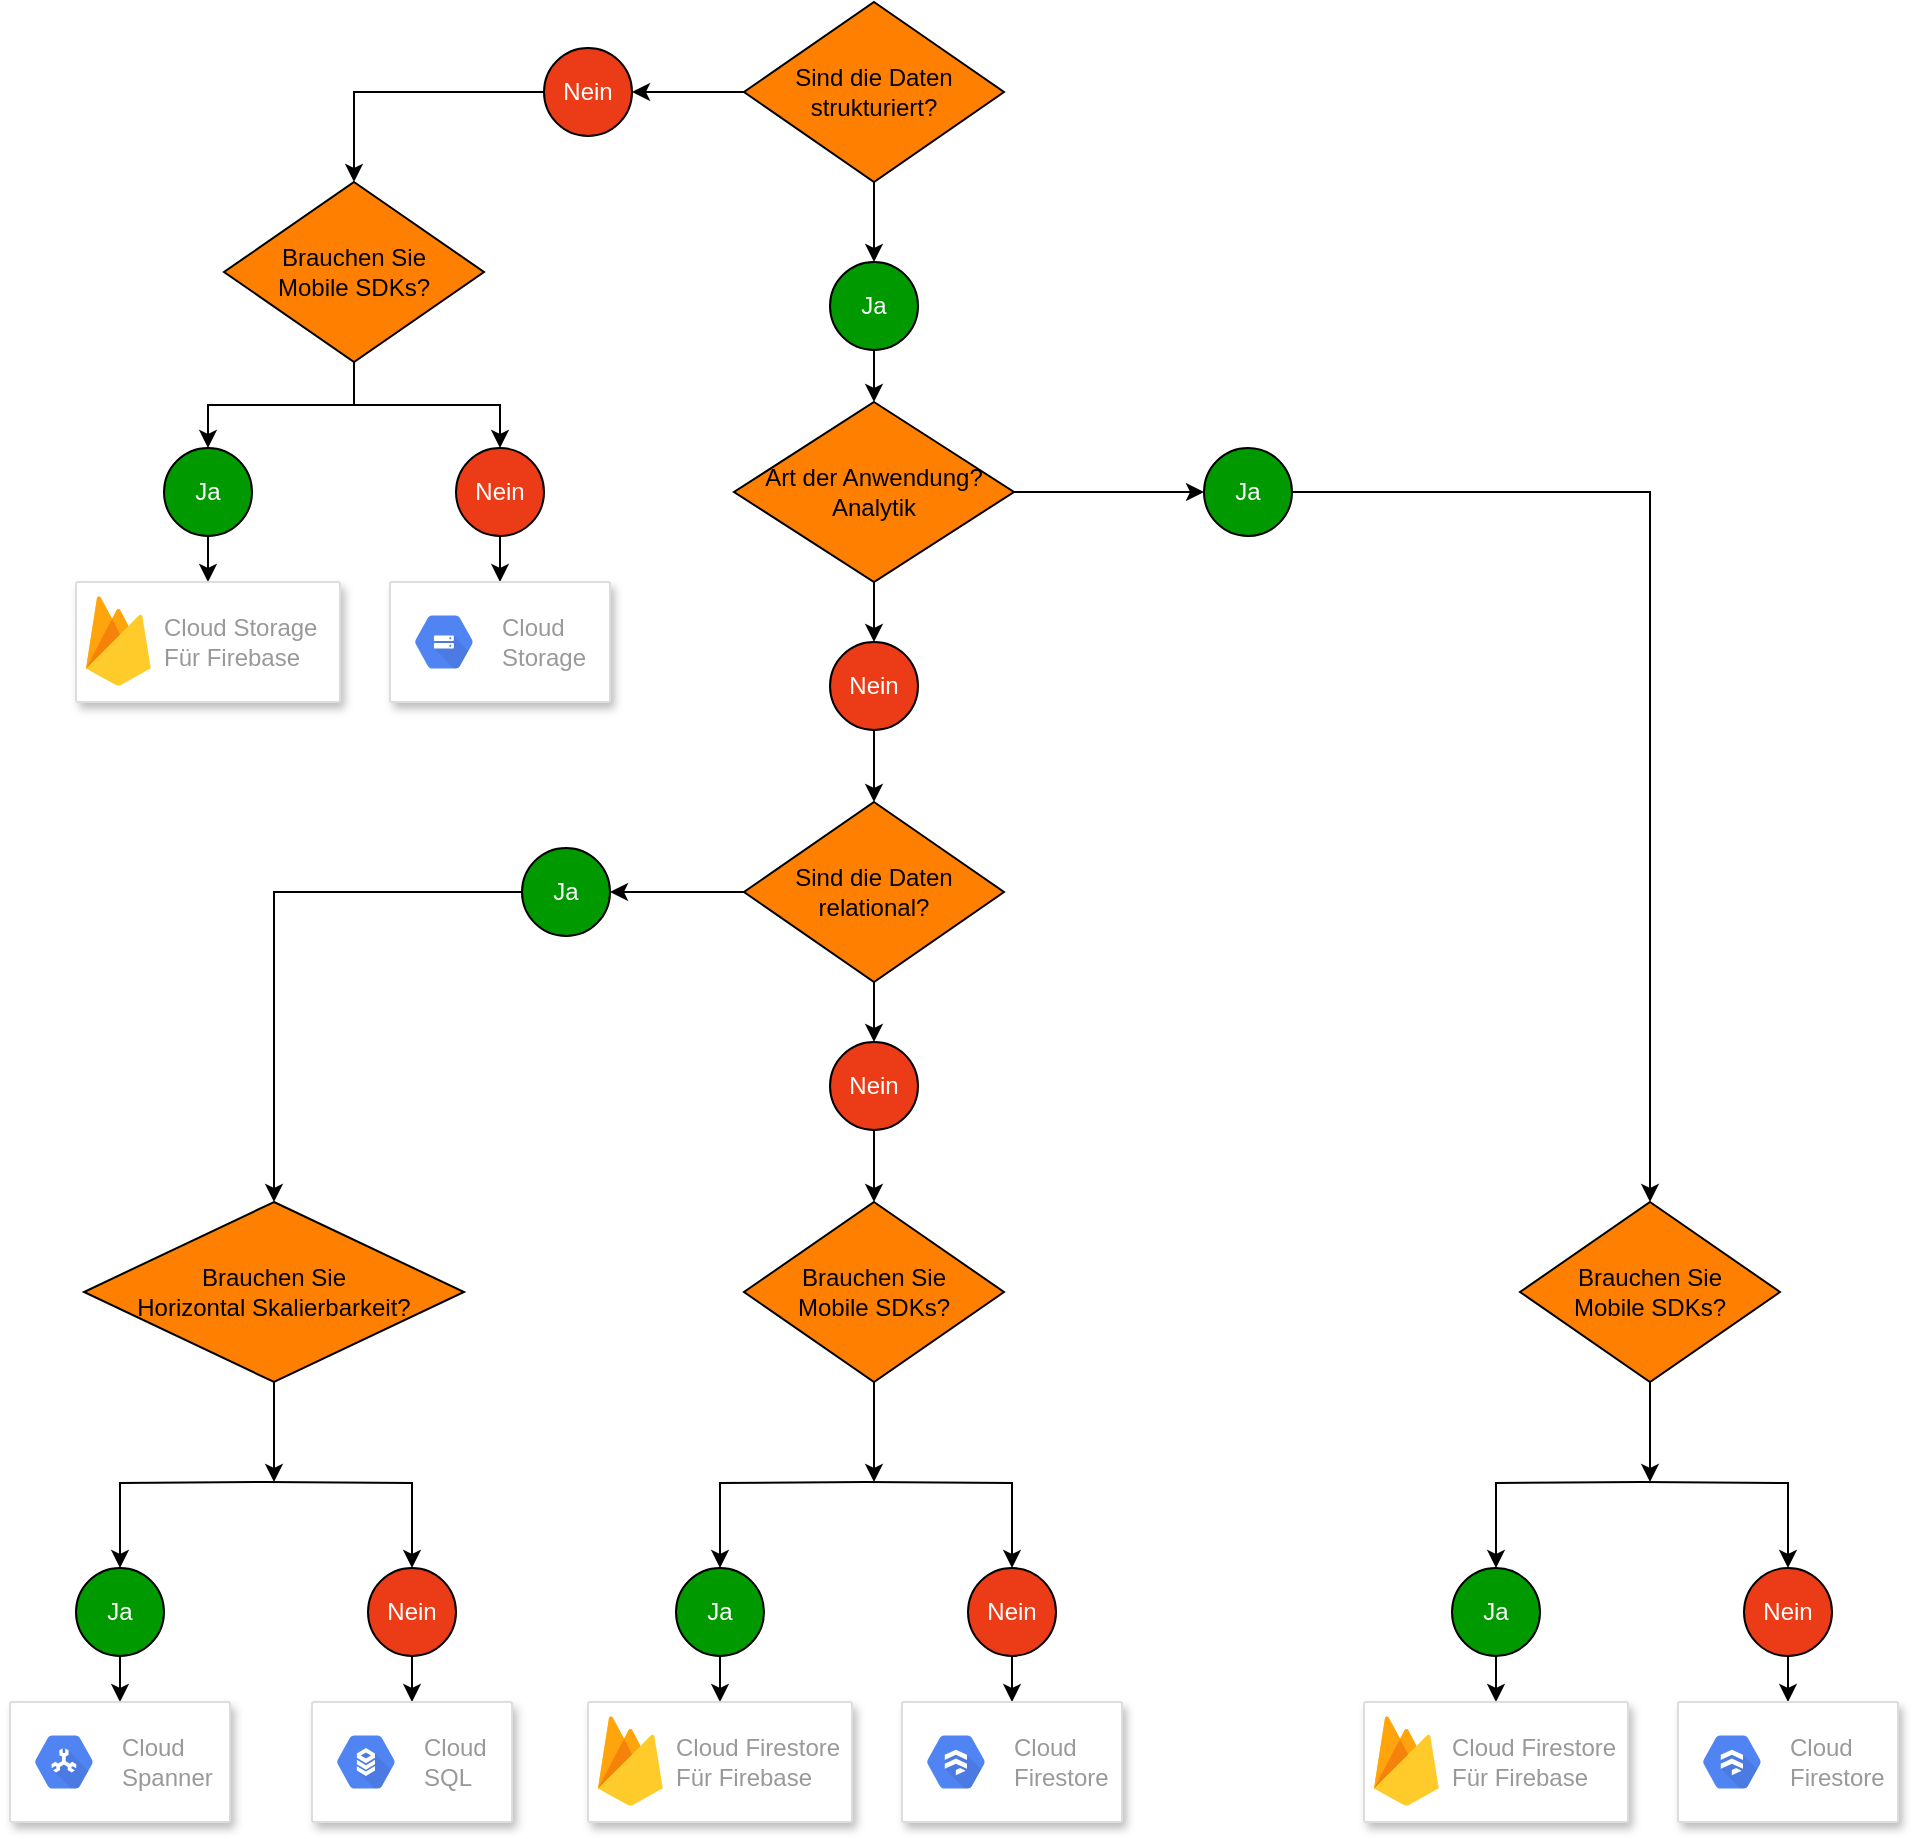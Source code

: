 <mxfile version="13.8.5" type="github">
  <diagram id="0jzu83yzt9LRqhIuGKfN" name="Page-1">
    <mxGraphModel dx="2249" dy="762" grid="1" gridSize="10" guides="1" tooltips="1" connect="1" arrows="1" fold="1" page="1" pageScale="1" pageWidth="827" pageHeight="1169" math="0" shadow="0">
      <root>
        <mxCell id="0" />
        <mxCell id="1" parent="0" />
        <mxCell id="A8WNq-k4kn0p34Sj4owe-3" style="edgeStyle=orthogonalEdgeStyle;rounded=0;orthogonalLoop=1;jettySize=auto;html=1;exitX=0.5;exitY=1;exitDx=0;exitDy=0;entryX=0.5;entryY=0;entryDx=0;entryDy=0;" edge="1" parent="1" source="A8WNq-k4kn0p34Sj4owe-1" target="A8WNq-k4kn0p34Sj4owe-2">
          <mxGeometry relative="1" as="geometry" />
        </mxCell>
        <mxCell id="A8WNq-k4kn0p34Sj4owe-8" style="edgeStyle=orthogonalEdgeStyle;rounded=0;orthogonalLoop=1;jettySize=auto;html=1;entryX=1;entryY=0.5;entryDx=0;entryDy=0;" edge="1" parent="1" source="A8WNq-k4kn0p34Sj4owe-1" target="A8WNq-k4kn0p34Sj4owe-7">
          <mxGeometry relative="1" as="geometry" />
        </mxCell>
        <mxCell id="A8WNq-k4kn0p34Sj4owe-1" value="Sind die Daten &lt;br&gt;strukturiert?" style="rhombus;whiteSpace=wrap;html=1;fillColor=#FF8000;" vertex="1" parent="1">
          <mxGeometry x="310" y="10" width="130" height="90" as="geometry" />
        </mxCell>
        <mxCell id="A8WNq-k4kn0p34Sj4owe-6" value="" style="edgeStyle=orthogonalEdgeStyle;rounded=0;orthogonalLoop=1;jettySize=auto;html=1;" edge="1" parent="1" source="A8WNq-k4kn0p34Sj4owe-2" target="A8WNq-k4kn0p34Sj4owe-4">
          <mxGeometry relative="1" as="geometry" />
        </mxCell>
        <mxCell id="A8WNq-k4kn0p34Sj4owe-2" value="&lt;font color=&quot;#ffffff&quot;&gt;Ja&lt;/font&gt;" style="ellipse;whiteSpace=wrap;html=1;aspect=fixed;fillColor=#009900;" vertex="1" parent="1">
          <mxGeometry x="353" y="140" width="44" height="44" as="geometry" />
        </mxCell>
        <mxCell id="A8WNq-k4kn0p34Sj4owe-25" style="edgeStyle=orthogonalEdgeStyle;rounded=0;orthogonalLoop=1;jettySize=auto;html=1;" edge="1" parent="1" source="A8WNq-k4kn0p34Sj4owe-4" target="A8WNq-k4kn0p34Sj4owe-23">
          <mxGeometry relative="1" as="geometry" />
        </mxCell>
        <mxCell id="A8WNq-k4kn0p34Sj4owe-75" style="edgeStyle=orthogonalEdgeStyle;rounded=0;orthogonalLoop=1;jettySize=auto;html=1;entryX=0;entryY=0.5;entryDx=0;entryDy=0;" edge="1" parent="1" source="A8WNq-k4kn0p34Sj4owe-4" target="A8WNq-k4kn0p34Sj4owe-74">
          <mxGeometry relative="1" as="geometry" />
        </mxCell>
        <mxCell id="A8WNq-k4kn0p34Sj4owe-4" value="Art der Anwendung?&lt;br&gt;Analytik" style="rhombus;whiteSpace=wrap;html=1;fillColor=#FF8000;" vertex="1" parent="1">
          <mxGeometry x="305" y="210" width="140" height="90" as="geometry" />
        </mxCell>
        <mxCell id="A8WNq-k4kn0p34Sj4owe-10" style="edgeStyle=orthogonalEdgeStyle;rounded=0;orthogonalLoop=1;jettySize=auto;html=1;entryX=0.5;entryY=0;entryDx=0;entryDy=0;" edge="1" parent="1" source="A8WNq-k4kn0p34Sj4owe-7" target="A8WNq-k4kn0p34Sj4owe-9">
          <mxGeometry relative="1" as="geometry" />
        </mxCell>
        <mxCell id="A8WNq-k4kn0p34Sj4owe-7" value="&lt;font color=&quot;#ffffff&quot;&gt;Nein&lt;/font&gt;" style="ellipse;whiteSpace=wrap;html=1;aspect=fixed;fillColor=#EB3B17;" vertex="1" parent="1">
          <mxGeometry x="210" y="33" width="44" height="44" as="geometry" />
        </mxCell>
        <mxCell id="A8WNq-k4kn0p34Sj4owe-13" style="edgeStyle=orthogonalEdgeStyle;rounded=0;orthogonalLoop=1;jettySize=auto;html=1;" edge="1" parent="1" source="A8WNq-k4kn0p34Sj4owe-9" target="A8WNq-k4kn0p34Sj4owe-12">
          <mxGeometry relative="1" as="geometry" />
        </mxCell>
        <mxCell id="A8WNq-k4kn0p34Sj4owe-14" style="edgeStyle=orthogonalEdgeStyle;rounded=0;orthogonalLoop=1;jettySize=auto;html=1;" edge="1" parent="1" source="A8WNq-k4kn0p34Sj4owe-9" target="A8WNq-k4kn0p34Sj4owe-11">
          <mxGeometry relative="1" as="geometry" />
        </mxCell>
        <mxCell id="A8WNq-k4kn0p34Sj4owe-9" value="Brauchen Sie &lt;br&gt;Mobile SDKs?" style="rhombus;whiteSpace=wrap;html=1;fillColor=#FF8000;" vertex="1" parent="1">
          <mxGeometry x="50" y="100" width="130" height="90" as="geometry" />
        </mxCell>
        <mxCell id="A8WNq-k4kn0p34Sj4owe-17" style="edgeStyle=orthogonalEdgeStyle;rounded=0;orthogonalLoop=1;jettySize=auto;html=1;entryX=0.5;entryY=0;entryDx=0;entryDy=0;" edge="1" parent="1" source="A8WNq-k4kn0p34Sj4owe-11">
          <mxGeometry relative="1" as="geometry">
            <mxPoint x="42" y="300" as="targetPoint" />
          </mxGeometry>
        </mxCell>
        <mxCell id="A8WNq-k4kn0p34Sj4owe-11" value="&lt;font color=&quot;#ffffff&quot;&gt;Ja&lt;/font&gt;" style="ellipse;whiteSpace=wrap;html=1;aspect=fixed;fillColor=#009900;" vertex="1" parent="1">
          <mxGeometry x="20" y="233" width="44" height="44" as="geometry" />
        </mxCell>
        <mxCell id="A8WNq-k4kn0p34Sj4owe-22" style="edgeStyle=orthogonalEdgeStyle;rounded=0;orthogonalLoop=1;jettySize=auto;html=1;exitX=0.5;exitY=1;exitDx=0;exitDy=0;" edge="1" parent="1" source="A8WNq-k4kn0p34Sj4owe-12" target="A8WNq-k4kn0p34Sj4owe-18">
          <mxGeometry relative="1" as="geometry" />
        </mxCell>
        <mxCell id="A8WNq-k4kn0p34Sj4owe-12" value="&lt;font color=&quot;#ffffff&quot;&gt;Nein&lt;/font&gt;" style="ellipse;whiteSpace=wrap;html=1;aspect=fixed;fillColor=#EB3B17;" vertex="1" parent="1">
          <mxGeometry x="166" y="233" width="44" height="44" as="geometry" />
        </mxCell>
        <mxCell id="A8WNq-k4kn0p34Sj4owe-18" value="" style="strokeColor=#dddddd;shadow=1;strokeWidth=1;rounded=1;absoluteArcSize=1;arcSize=2;fillColor=#FFFFFF;" vertex="1" parent="1">
          <mxGeometry x="133" y="300" width="110" height="60" as="geometry" />
        </mxCell>
        <mxCell id="A8WNq-k4kn0p34Sj4owe-19" value="Cloud&#xa;Storage" style="dashed=0;connectable=0;html=1;fillColor=#5184F3;strokeColor=none;shape=mxgraph.gcp2.hexIcon;prIcon=cloud_storage;part=1;labelPosition=right;verticalLabelPosition=middle;align=left;verticalAlign=middle;spacingLeft=5;fontColor=#999999;fontSize=12;" vertex="1" parent="A8WNq-k4kn0p34Sj4owe-18">
          <mxGeometry y="0.5" width="44" height="39" relative="1" as="geometry">
            <mxPoint x="5" y="-19.5" as="offset" />
          </mxGeometry>
        </mxCell>
        <mxCell id="A8WNq-k4kn0p34Sj4owe-20" value="" style="strokeColor=#dddddd;shadow=1;strokeWidth=1;rounded=1;absoluteArcSize=1;arcSize=2;fillColor=#FFFFFF;" vertex="1" parent="1">
          <mxGeometry x="-24" y="300" width="132" height="60" as="geometry" />
        </mxCell>
        <mxCell id="A8WNq-k4kn0p34Sj4owe-21" value="Cloud Storage&amp;nbsp;&lt;br&gt;Für Firebase" style="dashed=0;connectable=0;html=1;fillColor=#5184F3;strokeColor=none;shape=mxgraph.gcp2.firebase;part=1;labelPosition=right;verticalLabelPosition=middle;align=left;verticalAlign=middle;spacingLeft=5;fontColor=#999999;fontSize=12;" vertex="1" parent="A8WNq-k4kn0p34Sj4owe-20">
          <mxGeometry width="32.4" height="45" relative="1" as="geometry">
            <mxPoint x="5" y="7" as="offset" />
          </mxGeometry>
        </mxCell>
        <mxCell id="A8WNq-k4kn0p34Sj4owe-26" style="edgeStyle=orthogonalEdgeStyle;rounded=0;orthogonalLoop=1;jettySize=auto;html=1;entryX=0.5;entryY=0;entryDx=0;entryDy=0;" edge="1" parent="1" source="A8WNq-k4kn0p34Sj4owe-23" target="A8WNq-k4kn0p34Sj4owe-24">
          <mxGeometry relative="1" as="geometry" />
        </mxCell>
        <mxCell id="A8WNq-k4kn0p34Sj4owe-23" value="&lt;font color=&quot;#ffffff&quot;&gt;Nein&lt;/font&gt;" style="ellipse;whiteSpace=wrap;html=1;aspect=fixed;fillColor=#EB3B17;" vertex="1" parent="1">
          <mxGeometry x="353" y="330" width="44" height="44" as="geometry" />
        </mxCell>
        <mxCell id="A8WNq-k4kn0p34Sj4owe-32" style="edgeStyle=orthogonalEdgeStyle;rounded=0;orthogonalLoop=1;jettySize=auto;html=1;" edge="1" parent="1" source="A8WNq-k4kn0p34Sj4owe-24" target="A8WNq-k4kn0p34Sj4owe-27">
          <mxGeometry relative="1" as="geometry" />
        </mxCell>
        <mxCell id="A8WNq-k4kn0p34Sj4owe-34" style="edgeStyle=orthogonalEdgeStyle;rounded=0;orthogonalLoop=1;jettySize=auto;html=1;entryX=1;entryY=0.5;entryDx=0;entryDy=0;" edge="1" parent="1" source="A8WNq-k4kn0p34Sj4owe-24" target="A8WNq-k4kn0p34Sj4owe-31">
          <mxGeometry relative="1" as="geometry" />
        </mxCell>
        <mxCell id="A8WNq-k4kn0p34Sj4owe-24" value="Sind die Daten &lt;br&gt;relational?" style="rhombus;whiteSpace=wrap;html=1;fillColor=#FF8000;" vertex="1" parent="1">
          <mxGeometry x="310" y="410" width="130" height="90" as="geometry" />
        </mxCell>
        <mxCell id="A8WNq-k4kn0p34Sj4owe-33" style="edgeStyle=orthogonalEdgeStyle;rounded=0;orthogonalLoop=1;jettySize=auto;html=1;entryX=0.5;entryY=0;entryDx=0;entryDy=0;" edge="1" parent="1" source="A8WNq-k4kn0p34Sj4owe-27" target="A8WNq-k4kn0p34Sj4owe-29">
          <mxGeometry relative="1" as="geometry" />
        </mxCell>
        <mxCell id="A8WNq-k4kn0p34Sj4owe-27" value="&lt;font color=&quot;#ffffff&quot;&gt;Nein&lt;/font&gt;" style="ellipse;whiteSpace=wrap;html=1;aspect=fixed;fillColor=#EB3B17;" vertex="1" parent="1">
          <mxGeometry x="353" y="530" width="44" height="44" as="geometry" />
        </mxCell>
        <mxCell id="A8WNq-k4kn0p34Sj4owe-54" style="edgeStyle=orthogonalEdgeStyle;rounded=0;orthogonalLoop=1;jettySize=auto;html=1;" edge="1" parent="1" source="A8WNq-k4kn0p34Sj4owe-28">
          <mxGeometry relative="1" as="geometry">
            <mxPoint x="75" y="750" as="targetPoint" />
          </mxGeometry>
        </mxCell>
        <mxCell id="A8WNq-k4kn0p34Sj4owe-28" value="Brauchen Sie &lt;br&gt;Horizontal Skalierbarkeit?" style="rhombus;whiteSpace=wrap;html=1;fillColor=#FF8000;" vertex="1" parent="1">
          <mxGeometry x="-20" y="610" width="190" height="90" as="geometry" />
        </mxCell>
        <mxCell id="A8WNq-k4kn0p34Sj4owe-29" value="Brauchen Sie &lt;br&gt;Mobile SDKs?" style="rhombus;whiteSpace=wrap;html=1;fillColor=#FF8000;" vertex="1" parent="1">
          <mxGeometry x="310" y="610" width="130" height="90" as="geometry" />
        </mxCell>
        <mxCell id="A8WNq-k4kn0p34Sj4owe-35" style="edgeStyle=orthogonalEdgeStyle;rounded=0;orthogonalLoop=1;jettySize=auto;html=1;entryX=0.5;entryY=0;entryDx=0;entryDy=0;" edge="1" parent="1" source="A8WNq-k4kn0p34Sj4owe-31" target="A8WNq-k4kn0p34Sj4owe-28">
          <mxGeometry relative="1" as="geometry" />
        </mxCell>
        <mxCell id="A8WNq-k4kn0p34Sj4owe-31" value="&lt;font color=&quot;#ffffff&quot;&gt;Ja&lt;/font&gt;" style="ellipse;whiteSpace=wrap;html=1;aspect=fixed;fillColor=#009900;" vertex="1" parent="1">
          <mxGeometry x="199" y="433" width="44" height="44" as="geometry" />
        </mxCell>
        <mxCell id="A8WNq-k4kn0p34Sj4owe-44" style="edgeStyle=orthogonalEdgeStyle;rounded=0;orthogonalLoop=1;jettySize=auto;html=1;" edge="1" parent="1" target="A8WNq-k4kn0p34Sj4owe-49">
          <mxGeometry relative="1" as="geometry">
            <mxPoint x="71" y="750" as="sourcePoint" />
          </mxGeometry>
        </mxCell>
        <mxCell id="A8WNq-k4kn0p34Sj4owe-45" style="edgeStyle=orthogonalEdgeStyle;rounded=0;orthogonalLoop=1;jettySize=auto;html=1;" edge="1" parent="1" target="A8WNq-k4kn0p34Sj4owe-47">
          <mxGeometry relative="1" as="geometry">
            <mxPoint x="71" y="750" as="sourcePoint" />
          </mxGeometry>
        </mxCell>
        <mxCell id="A8WNq-k4kn0p34Sj4owe-46" style="edgeStyle=orthogonalEdgeStyle;rounded=0;orthogonalLoop=1;jettySize=auto;html=1;entryX=0.5;entryY=0;entryDx=0;entryDy=0;" edge="1" parent="1" source="A8WNq-k4kn0p34Sj4owe-47">
          <mxGeometry relative="1" as="geometry">
            <mxPoint x="-2" y="860" as="targetPoint" />
          </mxGeometry>
        </mxCell>
        <mxCell id="A8WNq-k4kn0p34Sj4owe-47" value="&lt;font color=&quot;#ffffff&quot;&gt;Ja&lt;/font&gt;" style="ellipse;whiteSpace=wrap;html=1;aspect=fixed;fillColor=#009900;" vertex="1" parent="1">
          <mxGeometry x="-24" y="793" width="44" height="44" as="geometry" />
        </mxCell>
        <mxCell id="A8WNq-k4kn0p34Sj4owe-48" style="edgeStyle=orthogonalEdgeStyle;rounded=0;orthogonalLoop=1;jettySize=auto;html=1;exitX=0.5;exitY=1;exitDx=0;exitDy=0;" edge="1" parent="1" source="A8WNq-k4kn0p34Sj4owe-49">
          <mxGeometry relative="1" as="geometry">
            <mxPoint x="144" y="860" as="targetPoint" />
          </mxGeometry>
        </mxCell>
        <mxCell id="A8WNq-k4kn0p34Sj4owe-49" value="&lt;font color=&quot;#ffffff&quot;&gt;Nein&lt;/font&gt;" style="ellipse;whiteSpace=wrap;html=1;aspect=fixed;fillColor=#EB3B17;" vertex="1" parent="1">
          <mxGeometry x="122" y="793" width="44" height="44" as="geometry" />
        </mxCell>
        <mxCell id="A8WNq-k4kn0p34Sj4owe-55" value="" style="strokeColor=#dddddd;shadow=1;strokeWidth=1;rounded=1;absoluteArcSize=1;arcSize=2;fillColor=#FFFFFF;" vertex="1" parent="1">
          <mxGeometry x="94" y="860" width="100" height="60" as="geometry" />
        </mxCell>
        <mxCell id="A8WNq-k4kn0p34Sj4owe-56" value="Cloud&#xa;SQL" style="dashed=0;connectable=0;html=1;fillColor=#5184F3;strokeColor=none;shape=mxgraph.gcp2.hexIcon;prIcon=cloud_sql;part=1;labelPosition=right;verticalLabelPosition=middle;align=left;verticalAlign=middle;spacingLeft=5;fontColor=#999999;fontSize=12;" vertex="1" parent="A8WNq-k4kn0p34Sj4owe-55">
          <mxGeometry y="0.5" width="44" height="39" relative="1" as="geometry">
            <mxPoint x="5" y="-19.5" as="offset" />
          </mxGeometry>
        </mxCell>
        <mxCell id="A8WNq-k4kn0p34Sj4owe-57" value="" style="strokeColor=#dddddd;shadow=1;strokeWidth=1;rounded=1;absoluteArcSize=1;arcSize=2;fillColor=#FFFFFF;" vertex="1" parent="1">
          <mxGeometry x="-57" y="860" width="110" height="60" as="geometry" />
        </mxCell>
        <mxCell id="A8WNq-k4kn0p34Sj4owe-58" value="Cloud&#xa;Spanner" style="dashed=0;connectable=0;html=1;fillColor=#5184F3;strokeColor=none;shape=mxgraph.gcp2.hexIcon;prIcon=cloud_spanner;part=1;labelPosition=right;verticalLabelPosition=middle;align=left;verticalAlign=middle;spacingLeft=5;fontColor=#999999;fontSize=12;" vertex="1" parent="A8WNq-k4kn0p34Sj4owe-57">
          <mxGeometry y="0.5" width="44" height="39" relative="1" as="geometry">
            <mxPoint x="5" y="-19.5" as="offset" />
          </mxGeometry>
        </mxCell>
        <mxCell id="A8WNq-k4kn0p34Sj4owe-59" style="edgeStyle=orthogonalEdgeStyle;rounded=0;orthogonalLoop=1;jettySize=auto;html=1;" edge="1" parent="1">
          <mxGeometry relative="1" as="geometry">
            <mxPoint x="375" y="750" as="targetPoint" />
            <mxPoint x="375" y="700" as="sourcePoint" />
          </mxGeometry>
        </mxCell>
        <mxCell id="A8WNq-k4kn0p34Sj4owe-60" style="edgeStyle=orthogonalEdgeStyle;rounded=0;orthogonalLoop=1;jettySize=auto;html=1;" edge="1" parent="1" target="A8WNq-k4kn0p34Sj4owe-65">
          <mxGeometry relative="1" as="geometry">
            <mxPoint x="371" y="750" as="sourcePoint" />
          </mxGeometry>
        </mxCell>
        <mxCell id="A8WNq-k4kn0p34Sj4owe-61" style="edgeStyle=orthogonalEdgeStyle;rounded=0;orthogonalLoop=1;jettySize=auto;html=1;" edge="1" parent="1" target="A8WNq-k4kn0p34Sj4owe-63">
          <mxGeometry relative="1" as="geometry">
            <mxPoint x="371" y="750" as="sourcePoint" />
          </mxGeometry>
        </mxCell>
        <mxCell id="A8WNq-k4kn0p34Sj4owe-62" style="edgeStyle=orthogonalEdgeStyle;rounded=0;orthogonalLoop=1;jettySize=auto;html=1;entryX=0.5;entryY=0;entryDx=0;entryDy=0;" edge="1" parent="1" source="A8WNq-k4kn0p34Sj4owe-63">
          <mxGeometry relative="1" as="geometry">
            <mxPoint x="298" y="860" as="targetPoint" />
          </mxGeometry>
        </mxCell>
        <mxCell id="A8WNq-k4kn0p34Sj4owe-63" value="&lt;font color=&quot;#ffffff&quot;&gt;Ja&lt;/font&gt;" style="ellipse;whiteSpace=wrap;html=1;aspect=fixed;fillColor=#009900;" vertex="1" parent="1">
          <mxGeometry x="276" y="793" width="44" height="44" as="geometry" />
        </mxCell>
        <mxCell id="A8WNq-k4kn0p34Sj4owe-64" style="edgeStyle=orthogonalEdgeStyle;rounded=0;orthogonalLoop=1;jettySize=auto;html=1;exitX=0.5;exitY=1;exitDx=0;exitDy=0;" edge="1" parent="1" source="A8WNq-k4kn0p34Sj4owe-65">
          <mxGeometry relative="1" as="geometry">
            <mxPoint x="444" y="860" as="targetPoint" />
          </mxGeometry>
        </mxCell>
        <mxCell id="A8WNq-k4kn0p34Sj4owe-65" value="&lt;font color=&quot;#ffffff&quot;&gt;Nein&lt;/font&gt;" style="ellipse;whiteSpace=wrap;html=1;aspect=fixed;fillColor=#EB3B17;" vertex="1" parent="1">
          <mxGeometry x="422" y="793" width="44" height="44" as="geometry" />
        </mxCell>
        <mxCell id="A8WNq-k4kn0p34Sj4owe-70" value="" style="strokeColor=#dddddd;shadow=1;strokeWidth=1;rounded=1;absoluteArcSize=1;arcSize=2;fillColor=#FFFFFF;" vertex="1" parent="1">
          <mxGeometry x="389" y="860" width="110" height="60" as="geometry" />
        </mxCell>
        <mxCell id="A8WNq-k4kn0p34Sj4owe-71" value="Cloud&#xa;Firestore" style="dashed=0;connectable=0;html=1;fillColor=#5184F3;strokeColor=none;shape=mxgraph.gcp2.hexIcon;prIcon=cloud_firestore;part=1;labelPosition=right;verticalLabelPosition=middle;align=left;verticalAlign=middle;spacingLeft=5;fontColor=#999999;fontSize=12;" vertex="1" parent="A8WNq-k4kn0p34Sj4owe-70">
          <mxGeometry y="0.5" width="44" height="39" relative="1" as="geometry">
            <mxPoint x="5" y="-19.5" as="offset" />
          </mxGeometry>
        </mxCell>
        <mxCell id="A8WNq-k4kn0p34Sj4owe-72" value="" style="strokeColor=#dddddd;shadow=1;strokeWidth=1;rounded=1;absoluteArcSize=1;arcSize=2;fillColor=#FFFFFF;" vertex="1" parent="1">
          <mxGeometry x="232" y="860" width="132" height="60" as="geometry" />
        </mxCell>
        <mxCell id="A8WNq-k4kn0p34Sj4owe-73" value="Cloud Firestore&amp;nbsp;&lt;br&gt;Für Firebase" style="dashed=0;connectable=0;html=1;fillColor=#5184F3;strokeColor=none;shape=mxgraph.gcp2.firebase;part=1;labelPosition=right;verticalLabelPosition=middle;align=left;verticalAlign=middle;spacingLeft=5;fontColor=#999999;fontSize=12;" vertex="1" parent="A8WNq-k4kn0p34Sj4owe-72">
          <mxGeometry width="32.4" height="45" relative="1" as="geometry">
            <mxPoint x="5" y="7" as="offset" />
          </mxGeometry>
        </mxCell>
        <mxCell id="A8WNq-k4kn0p34Sj4owe-88" style="edgeStyle=orthogonalEdgeStyle;rounded=0;orthogonalLoop=1;jettySize=auto;html=1;entryX=0.5;entryY=0;entryDx=0;entryDy=0;" edge="1" parent="1" source="A8WNq-k4kn0p34Sj4owe-74" target="A8WNq-k4kn0p34Sj4owe-76">
          <mxGeometry relative="1" as="geometry" />
        </mxCell>
        <mxCell id="A8WNq-k4kn0p34Sj4owe-74" value="&lt;font color=&quot;#ffffff&quot;&gt;Ja&lt;/font&gt;" style="ellipse;whiteSpace=wrap;html=1;aspect=fixed;fillColor=#009900;" vertex="1" parent="1">
          <mxGeometry x="540" y="233" width="44" height="44" as="geometry" />
        </mxCell>
        <mxCell id="A8WNq-k4kn0p34Sj4owe-76" value="Brauchen Sie &lt;br&gt;Mobile SDKs?" style="rhombus;whiteSpace=wrap;html=1;fillColor=#FF8000;" vertex="1" parent="1">
          <mxGeometry x="698" y="610" width="130" height="90" as="geometry" />
        </mxCell>
        <mxCell id="A8WNq-k4kn0p34Sj4owe-77" style="edgeStyle=orthogonalEdgeStyle;rounded=0;orthogonalLoop=1;jettySize=auto;html=1;" edge="1" parent="1">
          <mxGeometry relative="1" as="geometry">
            <mxPoint x="763" y="750" as="targetPoint" />
            <mxPoint x="763" y="700" as="sourcePoint" />
          </mxGeometry>
        </mxCell>
        <mxCell id="A8WNq-k4kn0p34Sj4owe-78" style="edgeStyle=orthogonalEdgeStyle;rounded=0;orthogonalLoop=1;jettySize=auto;html=1;" edge="1" parent="1" target="A8WNq-k4kn0p34Sj4owe-83">
          <mxGeometry relative="1" as="geometry">
            <mxPoint x="759" y="750" as="sourcePoint" />
          </mxGeometry>
        </mxCell>
        <mxCell id="A8WNq-k4kn0p34Sj4owe-79" style="edgeStyle=orthogonalEdgeStyle;rounded=0;orthogonalLoop=1;jettySize=auto;html=1;" edge="1" parent="1" target="A8WNq-k4kn0p34Sj4owe-81">
          <mxGeometry relative="1" as="geometry">
            <mxPoint x="759" y="750" as="sourcePoint" />
          </mxGeometry>
        </mxCell>
        <mxCell id="A8WNq-k4kn0p34Sj4owe-80" style="edgeStyle=orthogonalEdgeStyle;rounded=0;orthogonalLoop=1;jettySize=auto;html=1;entryX=0.5;entryY=0;entryDx=0;entryDy=0;" edge="1" parent="1" source="A8WNq-k4kn0p34Sj4owe-81">
          <mxGeometry relative="1" as="geometry">
            <mxPoint x="686" y="860" as="targetPoint" />
          </mxGeometry>
        </mxCell>
        <mxCell id="A8WNq-k4kn0p34Sj4owe-81" value="&lt;font color=&quot;#ffffff&quot;&gt;Ja&lt;/font&gt;" style="ellipse;whiteSpace=wrap;html=1;aspect=fixed;fillColor=#009900;" vertex="1" parent="1">
          <mxGeometry x="664" y="793" width="44" height="44" as="geometry" />
        </mxCell>
        <mxCell id="A8WNq-k4kn0p34Sj4owe-82" style="edgeStyle=orthogonalEdgeStyle;rounded=0;orthogonalLoop=1;jettySize=auto;html=1;exitX=0.5;exitY=1;exitDx=0;exitDy=0;" edge="1" parent="1" source="A8WNq-k4kn0p34Sj4owe-83">
          <mxGeometry relative="1" as="geometry">
            <mxPoint x="832" y="860" as="targetPoint" />
          </mxGeometry>
        </mxCell>
        <mxCell id="A8WNq-k4kn0p34Sj4owe-83" value="&lt;font color=&quot;#ffffff&quot;&gt;Nein&lt;/font&gt;" style="ellipse;whiteSpace=wrap;html=1;aspect=fixed;fillColor=#EB3B17;" vertex="1" parent="1">
          <mxGeometry x="810" y="793" width="44" height="44" as="geometry" />
        </mxCell>
        <mxCell id="A8WNq-k4kn0p34Sj4owe-84" value="" style="strokeColor=#dddddd;shadow=1;strokeWidth=1;rounded=1;absoluteArcSize=1;arcSize=2;fillColor=#FFFFFF;" vertex="1" parent="1">
          <mxGeometry x="777" y="860" width="110" height="60" as="geometry" />
        </mxCell>
        <mxCell id="A8WNq-k4kn0p34Sj4owe-85" value="Cloud&#xa;Firestore" style="dashed=0;connectable=0;html=1;fillColor=#5184F3;strokeColor=none;shape=mxgraph.gcp2.hexIcon;prIcon=cloud_firestore;part=1;labelPosition=right;verticalLabelPosition=middle;align=left;verticalAlign=middle;spacingLeft=5;fontColor=#999999;fontSize=12;" vertex="1" parent="A8WNq-k4kn0p34Sj4owe-84">
          <mxGeometry y="0.5" width="44" height="39" relative="1" as="geometry">
            <mxPoint x="5" y="-19.5" as="offset" />
          </mxGeometry>
        </mxCell>
        <mxCell id="A8WNq-k4kn0p34Sj4owe-86" value="" style="strokeColor=#dddddd;shadow=1;strokeWidth=1;rounded=1;absoluteArcSize=1;arcSize=2;fillColor=#FFFFFF;" vertex="1" parent="1">
          <mxGeometry x="620" y="860" width="132" height="60" as="geometry" />
        </mxCell>
        <mxCell id="A8WNq-k4kn0p34Sj4owe-87" value="Cloud Firestore&amp;nbsp;&lt;br&gt;Für Firebase" style="dashed=0;connectable=0;html=1;fillColor=#5184F3;strokeColor=none;shape=mxgraph.gcp2.firebase;part=1;labelPosition=right;verticalLabelPosition=middle;align=left;verticalAlign=middle;spacingLeft=5;fontColor=#999999;fontSize=12;" vertex="1" parent="A8WNq-k4kn0p34Sj4owe-86">
          <mxGeometry width="32.4" height="45" relative="1" as="geometry">
            <mxPoint x="5" y="7" as="offset" />
          </mxGeometry>
        </mxCell>
      </root>
    </mxGraphModel>
  </diagram>
</mxfile>
